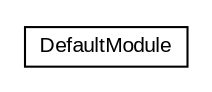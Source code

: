#!/usr/local/bin/dot
#
# Class diagram 
# Generated by UMLGraph version R5_6-24-gf6e263 (http://www.umlgraph.org/)
#

digraph G {
	edge [fontname="arial",fontsize=10,labelfontname="arial",labelfontsize=10];
	node [fontname="arial",fontsize=10,shape=plaintext];
	nodesep=0.25;
	ranksep=0.5;
	rankdir=LR;
	// com.gwtplatform.dispatch.rpc.server.spring.configuration.DefaultModule
	c38440 [label=<<table title="com.gwtplatform.dispatch.rpc.server.spring.configuration.DefaultModule" border="0" cellborder="1" cellspacing="0" cellpadding="2" port="p" href="./DefaultModule.html">
		<tr><td><table border="0" cellspacing="0" cellpadding="1">
<tr><td align="center" balign="center"> DefaultModule </td></tr>
		</table></td></tr>
		</table>>, URL="./DefaultModule.html", fontname="arial", fontcolor="black", fontsize=10.0];
}

